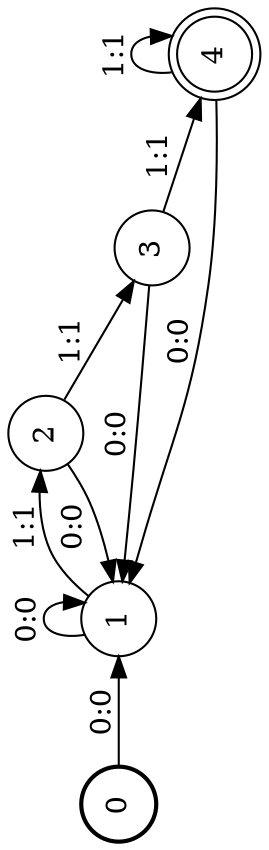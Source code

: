 digraph FST {
rankdir = LR;
size = "8.5,11";
label = "";
center = 1;
orientation = Landscape;
ranksep = "0.4";
nodesep = "0.25";
0 [label = "0", shape = circle, style = bold, fontsize = 14]
	0 -> 1 [label = "0:0", fontsize = 14];
1 [label = "1", shape = circle, style = solid, fontsize = 14]
	1 -> 1 [label = "0:0", fontsize = 14];
	1 -> 2 [label = "1:1", fontsize = 14];
2 [label = "2", shape = circle, style = solid, fontsize = 14]
	2 -> 1 [label = "0:0", fontsize = 14];
	2 -> 3 [label = "1:1", fontsize = 14];
3 [label = "3", shape = circle, style = solid, fontsize = 14]
	3 -> 1 [label = "0:0", fontsize = 14];
	3 -> 4 [label = "1:1", fontsize = 14];
4 [label = "4", shape = doublecircle, style = solid, fontsize = 14]
	4 -> 1 [label = "0:0", fontsize = 14];
	4 -> 4 [label = "1:1", fontsize = 14];
}

